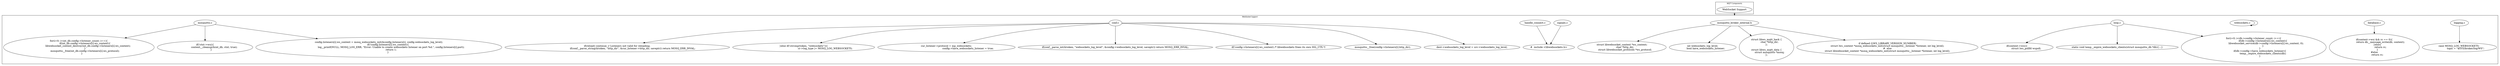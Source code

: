 // Testing manually-constructing a simple digraph from the Make/config files.
digraph G {
	graph [fontsize=10 fontname="Verdana" compound=true];

	subgraph cluster_components {
		label="MQTT Components";
		"WebSocket Support";
	}

	subgraph cluster_ws {
		label="WebSocket Support";
		// Implementation in logging.c
		"logging.c" -> "case MOSQ_LOG_WEBSOCKETS: 
		topic = \"$SYS/broker/log/WS\";";

		// Implementation in database.c
		"database.c" -> "if(context->wsi && rc == 0){
		return db__message_write(db, context);
	}else{
		return rc;
	}
#else
	return rc;";

		// Implementation in websockets.c
		"websockets.c" -> "websockets.c";

		// Implementation in loop.c
		"loop.c" -> "static void temp__expire_websockets_clients(struct mosquitto_db *db){...}";
		"loop.c" -> "for(i=0; i<db->config->listener_count; i++){
			if(db->config->listeners[i].ws_context){
				libwebsocket_service(db->config->listeners[i].ws_context, 0);
			}
		}
		if(db->config->have_websockets_listener){
			temp__expire_websockets_clients(db);
		}";
		"loop.c" -> "if(context->wsi){
			struct lws_pollfd wspoll;";

		// Implementation in signals.c
		"signals.c" -> "#  include <libwebsockets.h>";

		// Implementation in .h
		"mosquitto_broker_internal.h" -> "struct libwebsocket_context *ws_context;
	char *http_dir;
	struct libwebsocket_protocols *ws_protocol;";
		"mosquitto_broker_internal.h" -> "int websockets_log_level;
	bool have_websockets_listener;";
		"mosquitto_broker_internal.h" -> "struct libws_mqtt_hack {
	char *http_dir;
};

struct libws_mqtt_data {
	struct mosquitto *mosq;
};";
		"mosquitto_broker_internal.h" -> "if defined (LWS_LIBRARY_VERSION_NUMBER)
struct lws_context *mosq_websockets_init(struct mosquitto__listener *listener, int log_level);
#  else
struct libwebsocket_context *mosq_websockets_init(struct mosquitto__listener *listener, int log_level);";

		// Implementation in conf.c
		"conf.c" -> "if(!config->listeners[i].ws_context) /* libwebsockets frees its own SSL_CTX */";
		"conf.c" -> "mosquitto__free(config->listeners[i].http_dir);";
		"conf.c" -> "dest->websockets_log_level = src->websockets_log_level;";
		"conf.c" -> "if(reload) continue; // Listeners not valid for reloading.
					if(conf__parse_string(&token, \"http_dir\", &cur_listener->http_dir, saveptr)) return MOSQ_ERR_INVAL;";
		"conf.c" -> "}else if(!strcmp(token, \"websockets\")){
							cr->log_type |= MOSQ_LOG_WEBSOCKETS;";
		"conf.c" -> "cur_listener->protocol = mp_websockets;
							config->have_websockets_listener = true;";
		"conf.c" -> "if(conf__parse_int(&token, \"websockets_log_level\", &config->websockets_log_level, saveptr)) return MOSQ_ERR_INVAL;";


		// Implementation in mosquitto.c
		"mosquitto.c" -> "config.listeners[i].ws_context = mosq_websockets_init(&config.listeners[i], config.websockets_log_level);
			if(!config.listeners[i].ws_context){
				log__printf(NULL, MOSQ_LOG_ERR, \"Error: Unable to create websockets listener on port %d.\", config.listeners[i].port);
				return 1;
			}";
		"mosquitto.c" -> "for(i=0; i<int_db.config->listener_count; i++){
		if(int_db.config->listeners[i].ws_context){
			libwebsocket_context_destroy(int_db.config->listeners[i].ws_context);
		}
		mosquitto__free(int_db.config->listeners[i].ws_protocol);
	}";
		"mosquitto.c" -> "if(!ctxt->wsi){
			context__cleanup(&int_db, ctxt, true);
		}";

		// Implementation in handle_connect.c
		"handle_connect.c" -> "#  include <libwebsockets.h>";
	}

	"WebSocket Support" -> "mosquitto_broker_internal.h" [lhead=cluster_ws];

}